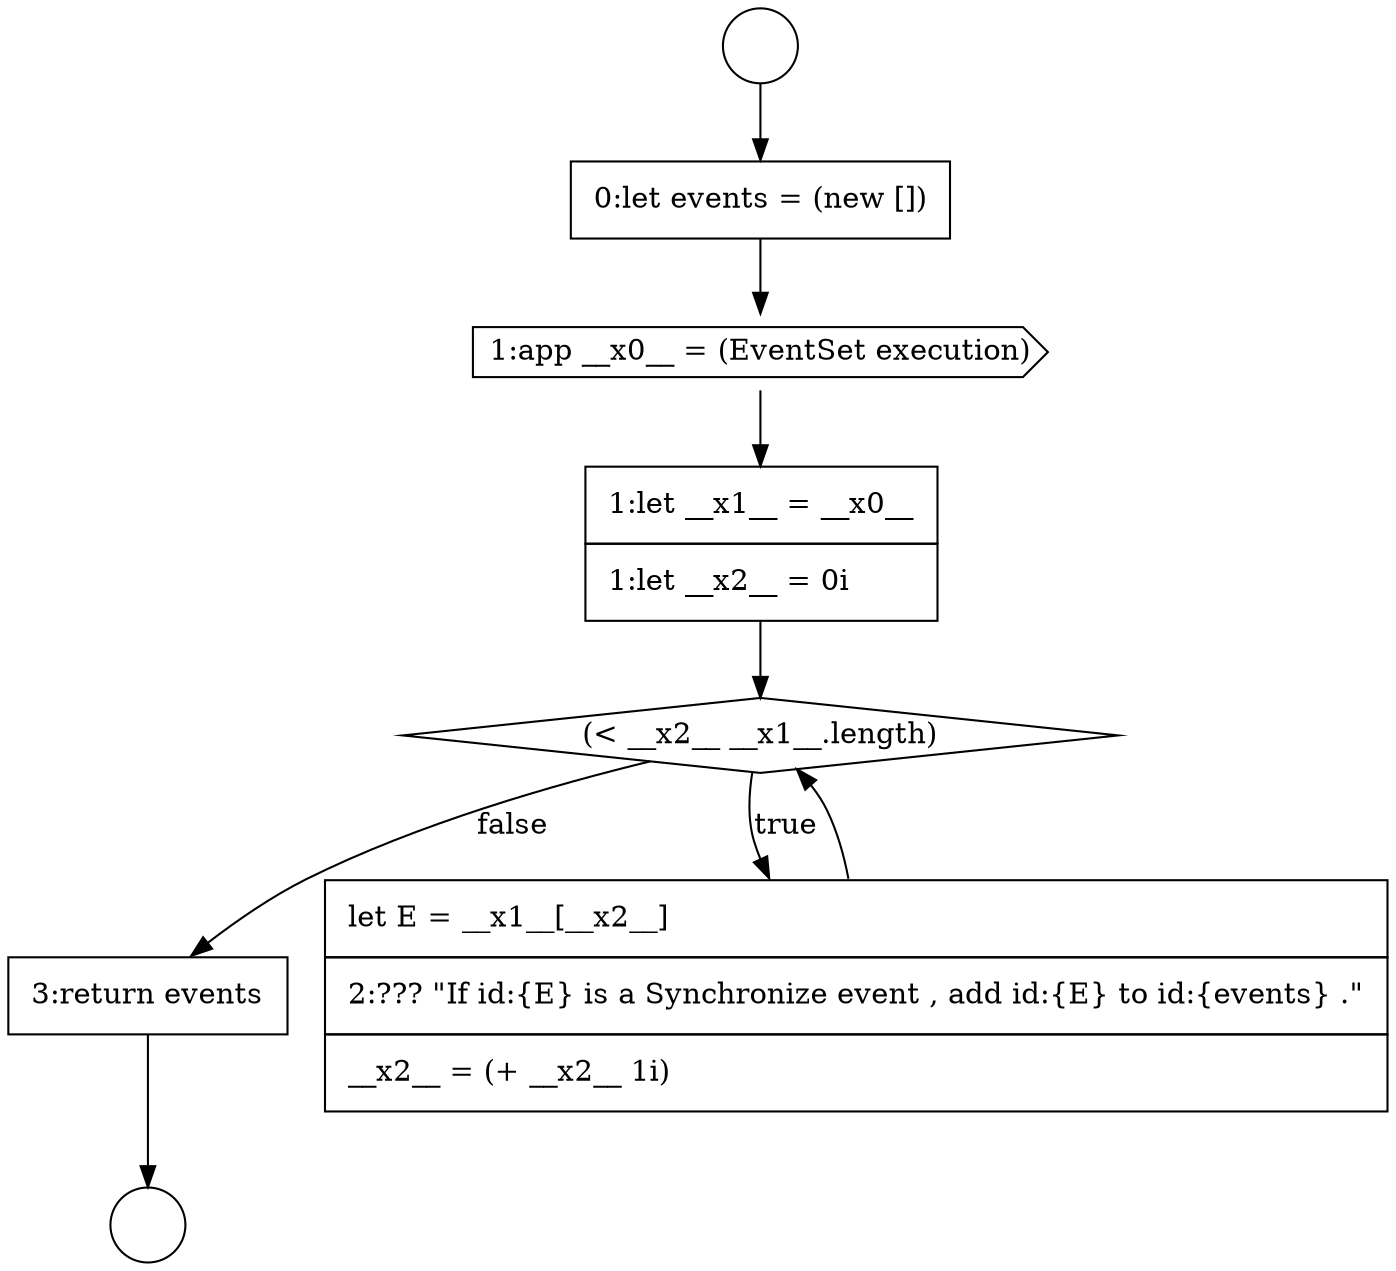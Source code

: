 digraph {
  node18360 [shape=none, margin=0, label=<<font color="black">
    <table border="0" cellborder="1" cellspacing="0" cellpadding="10">
      <tr><td align="left">1:let __x1__ = __x0__</td></tr>
      <tr><td align="left">1:let __x2__ = 0i</td></tr>
    </table>
  </font>> color="black" fillcolor="white" style=filled]
  node18356 [shape=circle label=" " color="black" fillcolor="white" style=filled]
  node18361 [shape=diamond, label=<<font color="black">(&lt; __x2__ __x1__.length)</font>> color="black" fillcolor="white" style=filled]
  node18357 [shape=circle label=" " color="black" fillcolor="white" style=filled]
  node18363 [shape=none, margin=0, label=<<font color="black">
    <table border="0" cellborder="1" cellspacing="0" cellpadding="10">
      <tr><td align="left">3:return events</td></tr>
    </table>
  </font>> color="black" fillcolor="white" style=filled]
  node18358 [shape=none, margin=0, label=<<font color="black">
    <table border="0" cellborder="1" cellspacing="0" cellpadding="10">
      <tr><td align="left">0:let events = (new [])</td></tr>
    </table>
  </font>> color="black" fillcolor="white" style=filled]
  node18359 [shape=cds, label=<<font color="black">1:app __x0__ = (EventSet execution)</font>> color="black" fillcolor="white" style=filled]
  node18362 [shape=none, margin=0, label=<<font color="black">
    <table border="0" cellborder="1" cellspacing="0" cellpadding="10">
      <tr><td align="left">let E = __x1__[__x2__]</td></tr>
      <tr><td align="left">2:??? &quot;If id:{E} is a Synchronize event , add id:{E} to id:{events} .&quot;</td></tr>
      <tr><td align="left">__x2__ = (+ __x2__ 1i)</td></tr>
    </table>
  </font>> color="black" fillcolor="white" style=filled]
  node18356 -> node18358 [ color="black"]
  node18362 -> node18361 [ color="black"]
  node18360 -> node18361 [ color="black"]
  node18363 -> node18357 [ color="black"]
  node18359 -> node18360 [ color="black"]
  node18361 -> node18362 [label=<<font color="black">true</font>> color="black"]
  node18361 -> node18363 [label=<<font color="black">false</font>> color="black"]
  node18358 -> node18359 [ color="black"]
}
